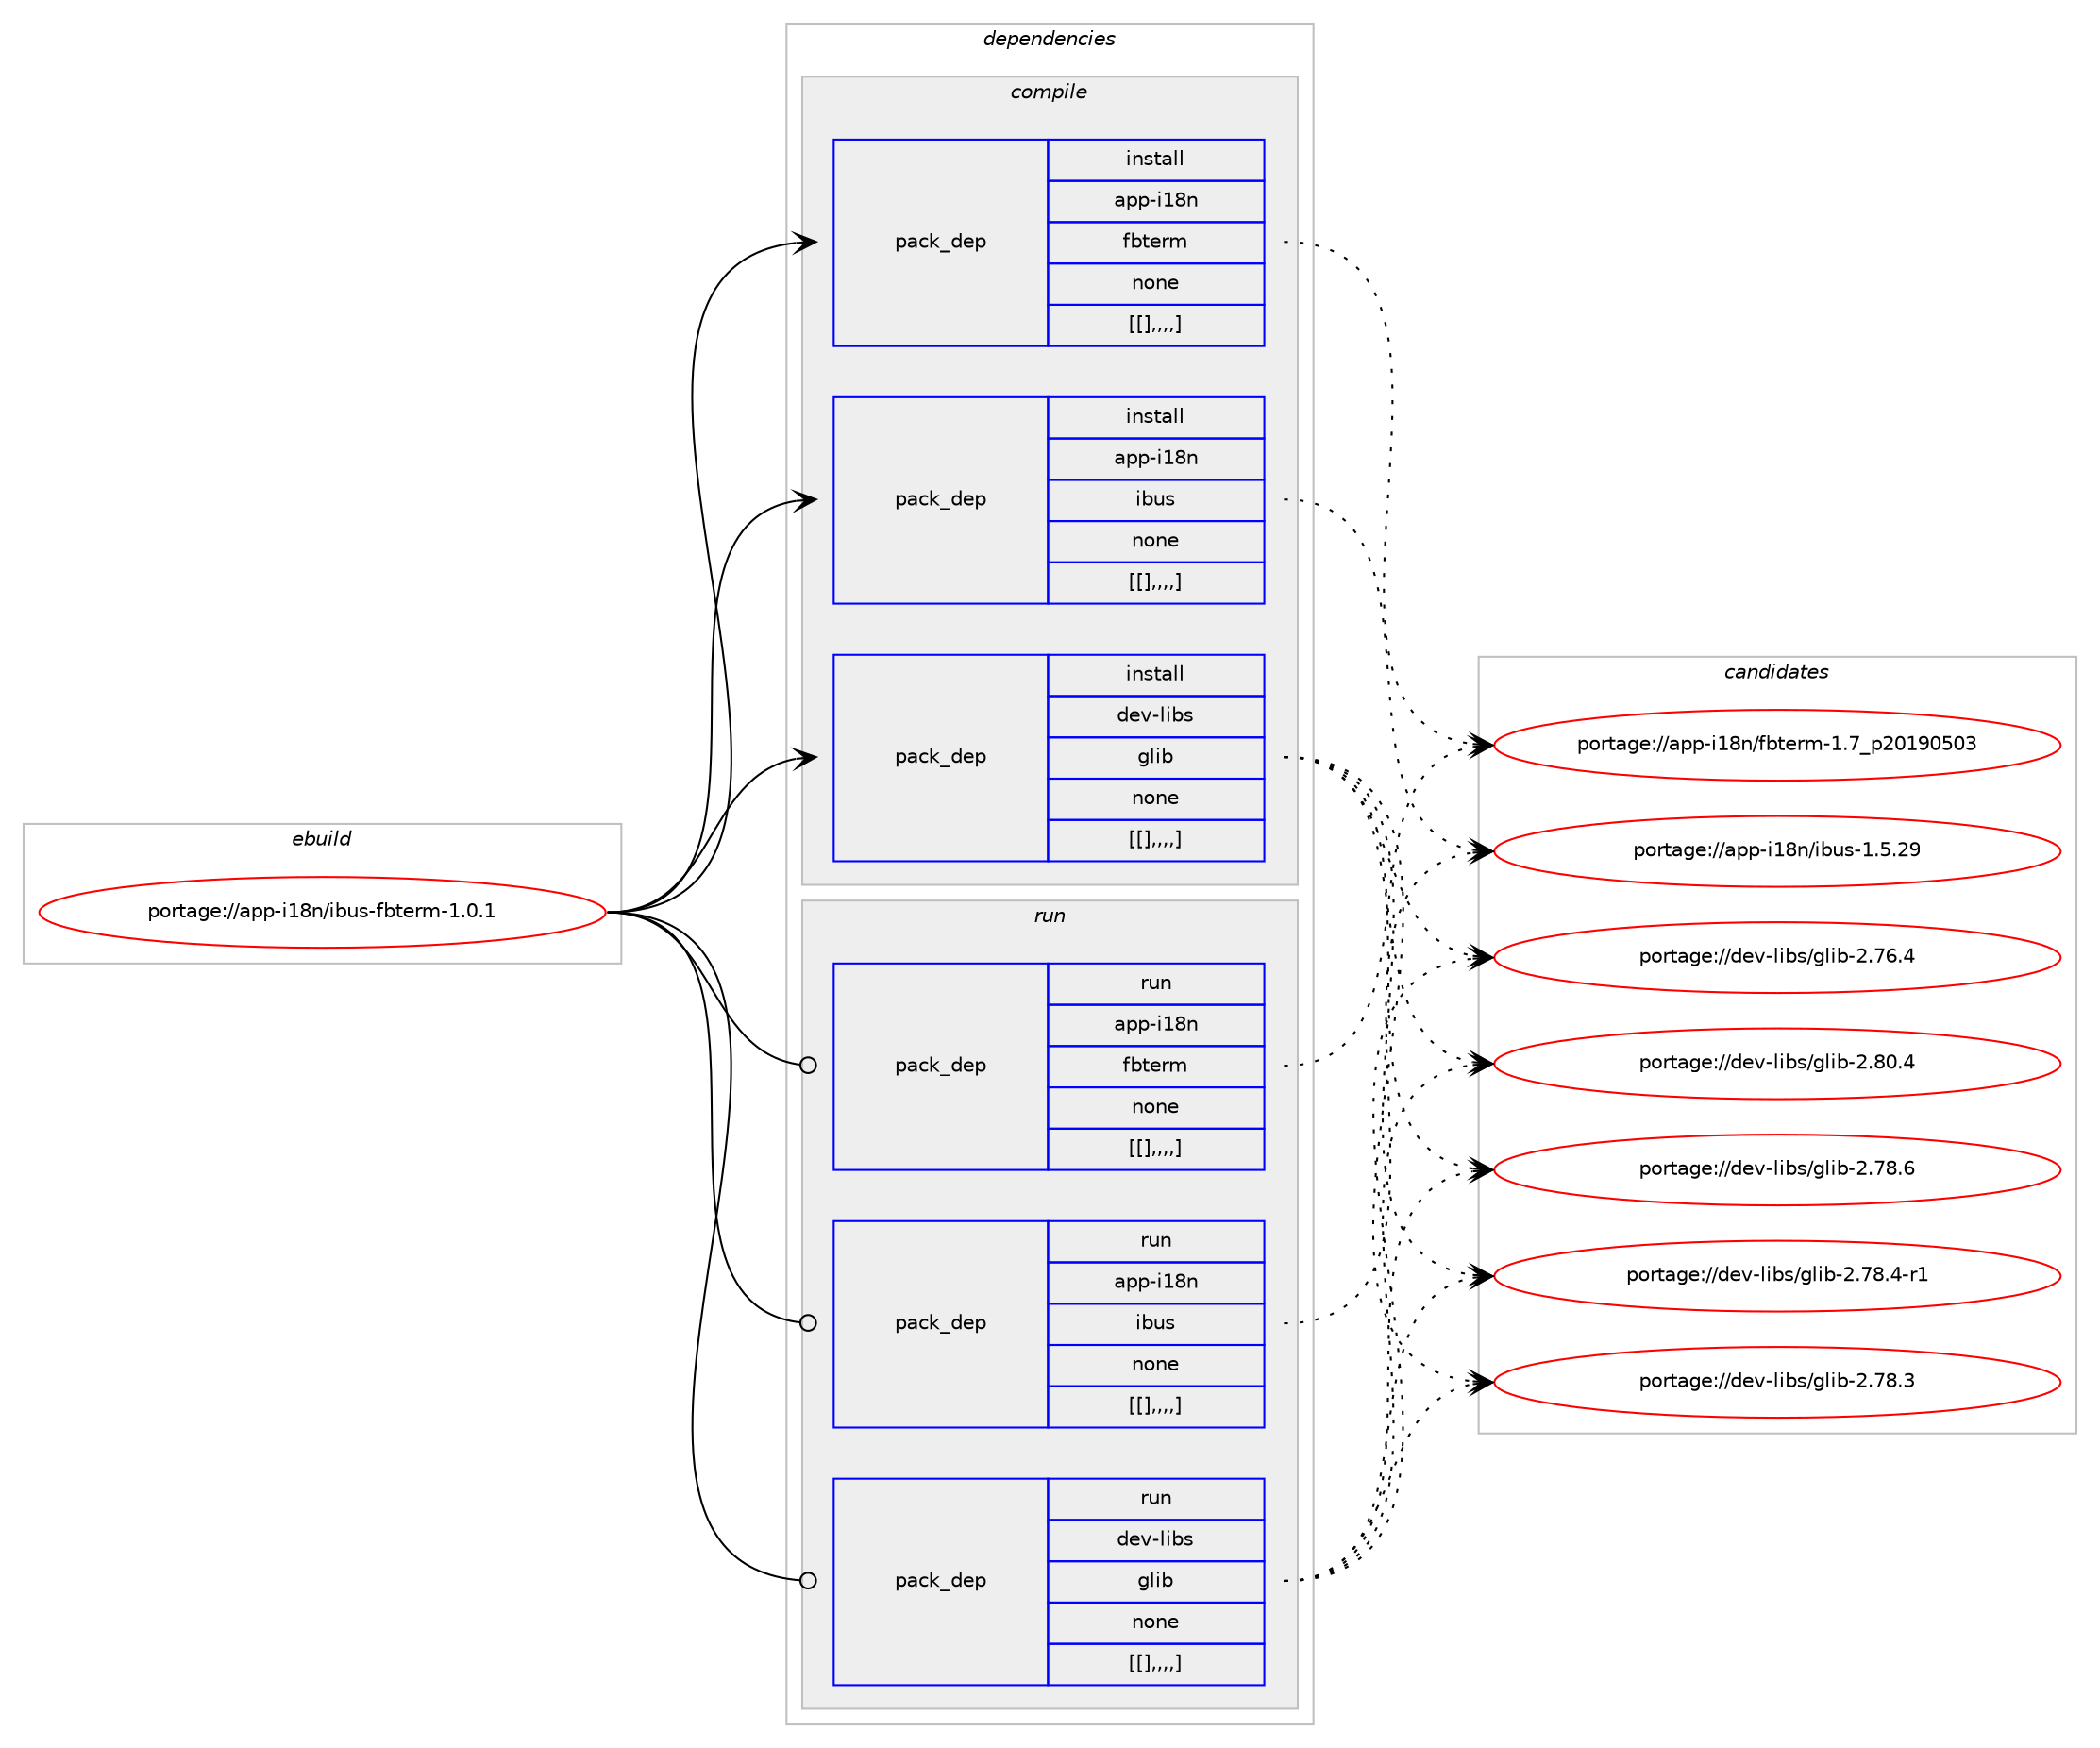 digraph prolog {

# *************
# Graph options
# *************

newrank=true;
concentrate=true;
compound=true;
graph [rankdir=LR,fontname=Helvetica,fontsize=10,ranksep=1.5];#, ranksep=2.5, nodesep=0.2];
edge  [arrowhead=vee];
node  [fontname=Helvetica,fontsize=10];

# **********
# The ebuild
# **********

subgraph cluster_leftcol {
color=gray;
label=<<i>ebuild</i>>;
id [label="portage://app-i18n/ibus-fbterm-1.0.1", color=red, width=4, href="../app-i18n/ibus-fbterm-1.0.1.svg"];
}

# ****************
# The dependencies
# ****************

subgraph cluster_midcol {
color=gray;
label=<<i>dependencies</i>>;
subgraph cluster_compile {
fillcolor="#eeeeee";
style=filled;
label=<<i>compile</i>>;
subgraph pack26336 {
dependency37885 [label=<<TABLE BORDER="0" CELLBORDER="1" CELLSPACING="0" CELLPADDING="4" WIDTH="220"><TR><TD ROWSPAN="6" CELLPADDING="30">pack_dep</TD></TR><TR><TD WIDTH="110">install</TD></TR><TR><TD>app-i18n</TD></TR><TR><TD>fbterm</TD></TR><TR><TD>none</TD></TR><TR><TD>[[],,,,]</TD></TR></TABLE>>, shape=none, color=blue];
}
id:e -> dependency37885:w [weight=20,style="solid",arrowhead="vee"];
subgraph pack26337 {
dependency37886 [label=<<TABLE BORDER="0" CELLBORDER="1" CELLSPACING="0" CELLPADDING="4" WIDTH="220"><TR><TD ROWSPAN="6" CELLPADDING="30">pack_dep</TD></TR><TR><TD WIDTH="110">install</TD></TR><TR><TD>app-i18n</TD></TR><TR><TD>ibus</TD></TR><TR><TD>none</TD></TR><TR><TD>[[],,,,]</TD></TR></TABLE>>, shape=none, color=blue];
}
id:e -> dependency37886:w [weight=20,style="solid",arrowhead="vee"];
subgraph pack26338 {
dependency37887 [label=<<TABLE BORDER="0" CELLBORDER="1" CELLSPACING="0" CELLPADDING="4" WIDTH="220"><TR><TD ROWSPAN="6" CELLPADDING="30">pack_dep</TD></TR><TR><TD WIDTH="110">install</TD></TR><TR><TD>dev-libs</TD></TR><TR><TD>glib</TD></TR><TR><TD>none</TD></TR><TR><TD>[[],,,,]</TD></TR></TABLE>>, shape=none, color=blue];
}
id:e -> dependency37887:w [weight=20,style="solid",arrowhead="vee"];
}
subgraph cluster_compileandrun {
fillcolor="#eeeeee";
style=filled;
label=<<i>compile and run</i>>;
}
subgraph cluster_run {
fillcolor="#eeeeee";
style=filled;
label=<<i>run</i>>;
subgraph pack26339 {
dependency37888 [label=<<TABLE BORDER="0" CELLBORDER="1" CELLSPACING="0" CELLPADDING="4" WIDTH="220"><TR><TD ROWSPAN="6" CELLPADDING="30">pack_dep</TD></TR><TR><TD WIDTH="110">run</TD></TR><TR><TD>app-i18n</TD></TR><TR><TD>fbterm</TD></TR><TR><TD>none</TD></TR><TR><TD>[[],,,,]</TD></TR></TABLE>>, shape=none, color=blue];
}
id:e -> dependency37888:w [weight=20,style="solid",arrowhead="odot"];
subgraph pack26340 {
dependency37889 [label=<<TABLE BORDER="0" CELLBORDER="1" CELLSPACING="0" CELLPADDING="4" WIDTH="220"><TR><TD ROWSPAN="6" CELLPADDING="30">pack_dep</TD></TR><TR><TD WIDTH="110">run</TD></TR><TR><TD>app-i18n</TD></TR><TR><TD>ibus</TD></TR><TR><TD>none</TD></TR><TR><TD>[[],,,,]</TD></TR></TABLE>>, shape=none, color=blue];
}
id:e -> dependency37889:w [weight=20,style="solid",arrowhead="odot"];
subgraph pack26341 {
dependency37890 [label=<<TABLE BORDER="0" CELLBORDER="1" CELLSPACING="0" CELLPADDING="4" WIDTH="220"><TR><TD ROWSPAN="6" CELLPADDING="30">pack_dep</TD></TR><TR><TD WIDTH="110">run</TD></TR><TR><TD>dev-libs</TD></TR><TR><TD>glib</TD></TR><TR><TD>none</TD></TR><TR><TD>[[],,,,]</TD></TR></TABLE>>, shape=none, color=blue];
}
id:e -> dependency37890:w [weight=20,style="solid",arrowhead="odot"];
}
}

# **************
# The candidates
# **************

subgraph cluster_choices {
rank=same;
color=gray;
label=<<i>candidates</i>>;

subgraph choice26336 {
color=black;
nodesep=1;
choice97112112451054956110471029811610111410945494655951125048495748534851 [label="portage://app-i18n/fbterm-1.7_p20190503", color=red, width=4,href="../app-i18n/fbterm-1.7_p20190503.svg"];
dependency37885:e -> choice97112112451054956110471029811610111410945494655951125048495748534851:w [style=dotted,weight="100"];
}
subgraph choice26337 {
color=black;
nodesep=1;
choice97112112451054956110471059811711545494653465057 [label="portage://app-i18n/ibus-1.5.29", color=red, width=4,href="../app-i18n/ibus-1.5.29.svg"];
dependency37886:e -> choice97112112451054956110471059811711545494653465057:w [style=dotted,weight="100"];
}
subgraph choice26338 {
color=black;
nodesep=1;
choice1001011184510810598115471031081059845504656484652 [label="portage://dev-libs/glib-2.80.4", color=red, width=4,href="../dev-libs/glib-2.80.4.svg"];
choice1001011184510810598115471031081059845504655564654 [label="portage://dev-libs/glib-2.78.6", color=red, width=4,href="../dev-libs/glib-2.78.6.svg"];
choice10010111845108105981154710310810598455046555646524511449 [label="portage://dev-libs/glib-2.78.4-r1", color=red, width=4,href="../dev-libs/glib-2.78.4-r1.svg"];
choice1001011184510810598115471031081059845504655564651 [label="portage://dev-libs/glib-2.78.3", color=red, width=4,href="../dev-libs/glib-2.78.3.svg"];
choice1001011184510810598115471031081059845504655544652 [label="portage://dev-libs/glib-2.76.4", color=red, width=4,href="../dev-libs/glib-2.76.4.svg"];
dependency37887:e -> choice1001011184510810598115471031081059845504656484652:w [style=dotted,weight="100"];
dependency37887:e -> choice1001011184510810598115471031081059845504655564654:w [style=dotted,weight="100"];
dependency37887:e -> choice10010111845108105981154710310810598455046555646524511449:w [style=dotted,weight="100"];
dependency37887:e -> choice1001011184510810598115471031081059845504655564651:w [style=dotted,weight="100"];
dependency37887:e -> choice1001011184510810598115471031081059845504655544652:w [style=dotted,weight="100"];
}
subgraph choice26339 {
color=black;
nodesep=1;
choice97112112451054956110471029811610111410945494655951125048495748534851 [label="portage://app-i18n/fbterm-1.7_p20190503", color=red, width=4,href="../app-i18n/fbterm-1.7_p20190503.svg"];
dependency37888:e -> choice97112112451054956110471029811610111410945494655951125048495748534851:w [style=dotted,weight="100"];
}
subgraph choice26340 {
color=black;
nodesep=1;
choice97112112451054956110471059811711545494653465057 [label="portage://app-i18n/ibus-1.5.29", color=red, width=4,href="../app-i18n/ibus-1.5.29.svg"];
dependency37889:e -> choice97112112451054956110471059811711545494653465057:w [style=dotted,weight="100"];
}
subgraph choice26341 {
color=black;
nodesep=1;
choice1001011184510810598115471031081059845504656484652 [label="portage://dev-libs/glib-2.80.4", color=red, width=4,href="../dev-libs/glib-2.80.4.svg"];
choice1001011184510810598115471031081059845504655564654 [label="portage://dev-libs/glib-2.78.6", color=red, width=4,href="../dev-libs/glib-2.78.6.svg"];
choice10010111845108105981154710310810598455046555646524511449 [label="portage://dev-libs/glib-2.78.4-r1", color=red, width=4,href="../dev-libs/glib-2.78.4-r1.svg"];
choice1001011184510810598115471031081059845504655564651 [label="portage://dev-libs/glib-2.78.3", color=red, width=4,href="../dev-libs/glib-2.78.3.svg"];
choice1001011184510810598115471031081059845504655544652 [label="portage://dev-libs/glib-2.76.4", color=red, width=4,href="../dev-libs/glib-2.76.4.svg"];
dependency37890:e -> choice1001011184510810598115471031081059845504656484652:w [style=dotted,weight="100"];
dependency37890:e -> choice1001011184510810598115471031081059845504655564654:w [style=dotted,weight="100"];
dependency37890:e -> choice10010111845108105981154710310810598455046555646524511449:w [style=dotted,weight="100"];
dependency37890:e -> choice1001011184510810598115471031081059845504655564651:w [style=dotted,weight="100"];
dependency37890:e -> choice1001011184510810598115471031081059845504655544652:w [style=dotted,weight="100"];
}
}

}
